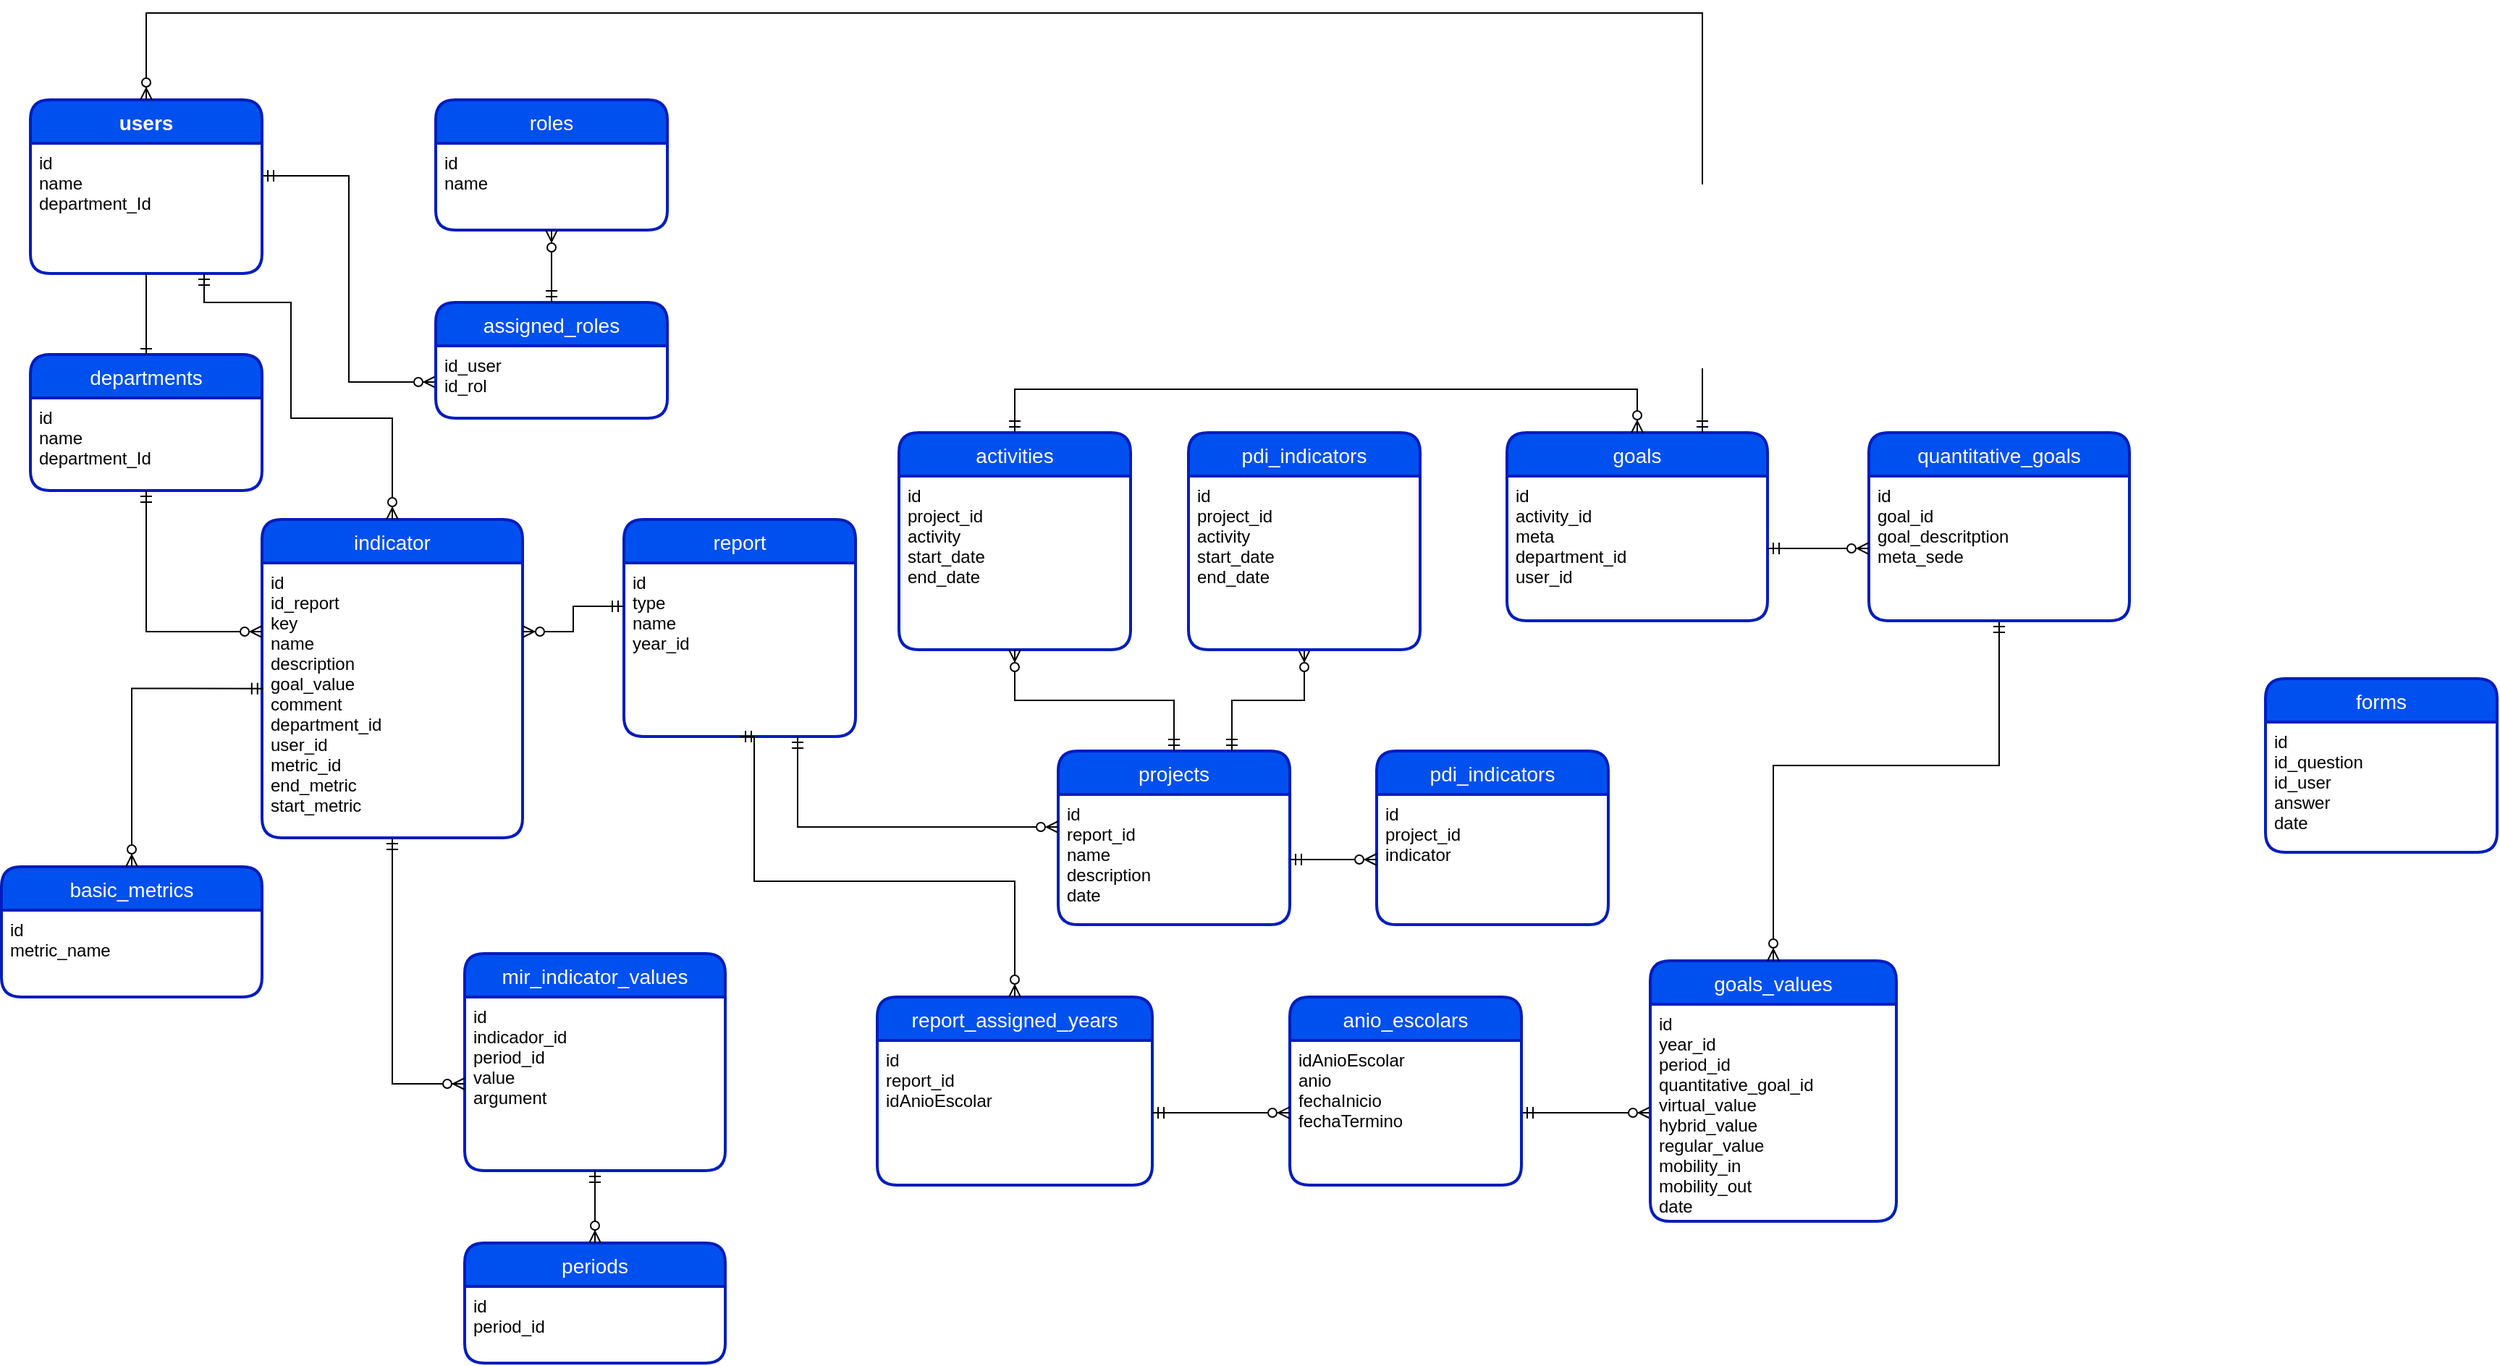 <mxfile version="20.2.7" type="github">
  <diagram id="QcaPB6LnQUTitkFD0ahE" name="Page-1">
    <mxGraphModel dx="2156" dy="973" grid="1" gridSize="10" guides="1" tooltips="1" connect="1" arrows="1" fold="1" page="1" pageScale="1" pageWidth="1169" pageHeight="1654" math="0" shadow="0">
      <root>
        <mxCell id="0" />
        <mxCell id="1" parent="0" />
        <mxCell id="jw_hAJAAaO-pH3MRC7mS-18" value="" style="edgeStyle=orthogonalEdgeStyle;fontSize=12;html=1;endArrow=ERzeroToMany;startArrow=ERmandOne;rounded=0;exitX=1;exitY=0.25;exitDx=0;exitDy=0;verticalAlign=bottom;labelPosition=center;verticalLabelPosition=top;align=center;entryX=0;entryY=0.5;entryDx=0;entryDy=0;" parent="1" source="jw_hAJAAaO-pH3MRC7mS-67" target="jw_hAJAAaO-pH3MRC7mS-74" edge="1">
          <mxGeometry width="100" height="100" relative="1" as="geometry">
            <mxPoint x="230" y="255" as="sourcePoint" />
            <mxPoint x="290" y="411" as="targetPoint" />
          </mxGeometry>
        </mxCell>
        <mxCell id="jw_hAJAAaO-pH3MRC7mS-66" value="users" style="swimlane;childLayout=stackLayout;horizontal=1;startSize=30;horizontalStack=0;rounded=1;fontSize=14;fontStyle=1;strokeWidth=2;resizeParent=0;resizeLast=1;shadow=0;dashed=0;align=center;fillColor=#0050ef;fontColor=#ffffff;strokeColor=#001DBC;" parent="1" vertex="1">
          <mxGeometry x="50" y="130" width="160" height="120" as="geometry" />
        </mxCell>
        <mxCell id="jw_hAJAAaO-pH3MRC7mS-67" value="id&#xa;name&#xa;department_Id" style="align=left;strokeColor=none;fillColor=none;spacingLeft=4;fontSize=12;verticalAlign=top;resizable=0;rotatable=0;part=1;" parent="jw_hAJAAaO-pH3MRC7mS-66" vertex="1">
          <mxGeometry y="30" width="160" height="90" as="geometry" />
        </mxCell>
        <mxCell id="jw_hAJAAaO-pH3MRC7mS-69" value="departments" style="swimlane;childLayout=stackLayout;horizontal=1;startSize=30;horizontalStack=0;rounded=1;fontSize=14;fontStyle=0;strokeWidth=2;resizeParent=0;resizeLast=1;shadow=0;dashed=0;align=center;fillColor=#0050ef;fontColor=#ffffff;strokeColor=#001DBC;" parent="1" vertex="1">
          <mxGeometry x="50" y="306" width="160" height="94" as="geometry" />
        </mxCell>
        <mxCell id="jw_hAJAAaO-pH3MRC7mS-70" value="id&#xa;name&#xa;department_Id" style="align=left;strokeColor=none;fillColor=none;spacingLeft=4;fontSize=12;verticalAlign=top;resizable=0;rotatable=0;part=1;" parent="jw_hAJAAaO-pH3MRC7mS-69" vertex="1">
          <mxGeometry y="30" width="160" height="64" as="geometry" />
        </mxCell>
        <mxCell id="jw_hAJAAaO-pH3MRC7mS-72" value="" style="fontSize=12;html=1;endArrow=ERone;endFill=1;rounded=0;exitX=0.5;exitY=1;exitDx=0;exitDy=0;entryX=0.5;entryY=0;entryDx=0;entryDy=0;" parent="1" source="jw_hAJAAaO-pH3MRC7mS-67" target="jw_hAJAAaO-pH3MRC7mS-69" edge="1">
          <mxGeometry width="100" height="100" relative="1" as="geometry">
            <mxPoint x="360" y="360" as="sourcePoint" />
            <mxPoint x="460" y="260" as="targetPoint" />
          </mxGeometry>
        </mxCell>
        <mxCell id="jw_hAJAAaO-pH3MRC7mS-73" value="assigned_roles" style="swimlane;childLayout=stackLayout;horizontal=1;startSize=30;horizontalStack=0;rounded=1;fontSize=14;fontStyle=0;strokeWidth=2;resizeParent=0;resizeLast=1;shadow=0;dashed=0;align=center;fillColor=#0050ef;fontColor=#ffffff;strokeColor=#001DBC;" parent="1" vertex="1">
          <mxGeometry x="330" y="270" width="160" height="80" as="geometry" />
        </mxCell>
        <mxCell id="jw_hAJAAaO-pH3MRC7mS-74" value="id_user&#xa;id_rol" style="align=left;strokeColor=none;fillColor=none;spacingLeft=4;fontSize=12;verticalAlign=top;resizable=0;rotatable=0;part=1;" parent="jw_hAJAAaO-pH3MRC7mS-73" vertex="1">
          <mxGeometry y="30" width="160" height="50" as="geometry" />
        </mxCell>
        <mxCell id="jw_hAJAAaO-pH3MRC7mS-75" value="roles" style="swimlane;childLayout=stackLayout;horizontal=1;startSize=30;horizontalStack=0;rounded=1;fontSize=14;fontStyle=0;strokeWidth=2;resizeParent=0;resizeLast=1;shadow=0;dashed=0;align=center;fillColor=#0050ef;fontColor=#ffffff;strokeColor=#001DBC;" parent="1" vertex="1">
          <mxGeometry x="330" y="130" width="160" height="90" as="geometry" />
        </mxCell>
        <mxCell id="jw_hAJAAaO-pH3MRC7mS-76" value="id&#xa;name" style="align=left;strokeColor=none;fillColor=none;spacingLeft=4;fontSize=12;verticalAlign=top;resizable=0;rotatable=0;part=1;" parent="jw_hAJAAaO-pH3MRC7mS-75" vertex="1">
          <mxGeometry y="30" width="160" height="60" as="geometry" />
        </mxCell>
        <mxCell id="jw_hAJAAaO-pH3MRC7mS-88" style="edgeStyle=none;rounded=0;orthogonalLoop=1;jettySize=auto;html=1;exitX=0.75;exitY=1;exitDx=0;exitDy=0;fontSize=12;" parent="jw_hAJAAaO-pH3MRC7mS-75" source="jw_hAJAAaO-pH3MRC7mS-76" target="jw_hAJAAaO-pH3MRC7mS-76" edge="1">
          <mxGeometry relative="1" as="geometry" />
        </mxCell>
        <mxCell id="jw_hAJAAaO-pH3MRC7mS-77" value="" style="fontSize=12;html=1;endArrow=ERzeroToMany;startArrow=ERmandOne;rounded=0;verticalAlign=bottom;labelPosition=center;verticalLabelPosition=top;align=center;entryX=0.5;entryY=1;entryDx=0;entryDy=0;exitX=0.5;exitY=0;exitDx=0;exitDy=0;" parent="1" source="jw_hAJAAaO-pH3MRC7mS-73" target="jw_hAJAAaO-pH3MRC7mS-76" edge="1">
          <mxGeometry width="100" height="100" relative="1" as="geometry">
            <mxPoint x="340" y="310" as="sourcePoint" />
            <mxPoint x="270" y="391" as="targetPoint" />
          </mxGeometry>
        </mxCell>
        <mxCell id="jw_hAJAAaO-pH3MRC7mS-86" value="report" style="swimlane;childLayout=stackLayout;horizontal=1;startSize=30;horizontalStack=0;rounded=1;fontSize=14;fontStyle=0;strokeWidth=2;resizeParent=0;resizeLast=1;shadow=0;dashed=0;align=center;fillColor=#0050ef;fontColor=#ffffff;strokeColor=#001DBC;" parent="1" vertex="1">
          <mxGeometry x="460" y="420" width="160" height="150" as="geometry">
            <mxRectangle x="520" y="250" width="80" height="30" as="alternateBounds" />
          </mxGeometry>
        </mxCell>
        <mxCell id="jw_hAJAAaO-pH3MRC7mS-87" value="id&#xa;type&#xa;name&#xa;year_id" style="align=left;strokeColor=none;fillColor=none;spacingLeft=4;fontSize=12;verticalAlign=top;resizable=0;rotatable=0;part=1;" parent="jw_hAJAAaO-pH3MRC7mS-86" vertex="1">
          <mxGeometry y="30" width="160" height="120" as="geometry" />
        </mxCell>
        <mxCell id="jw_hAJAAaO-pH3MRC7mS-94" value="indicator" style="swimlane;childLayout=stackLayout;horizontal=1;startSize=30;horizontalStack=0;rounded=1;fontSize=14;fontStyle=0;strokeWidth=2;resizeParent=0;resizeLast=1;shadow=0;dashed=0;align=center;fillColor=#0050ef;fontColor=#ffffff;strokeColor=#001DBC;" parent="1" vertex="1">
          <mxGeometry x="210" y="420" width="180" height="220" as="geometry">
            <mxRectangle x="520" y="250" width="80" height="30" as="alternateBounds" />
          </mxGeometry>
        </mxCell>
        <mxCell id="jw_hAJAAaO-pH3MRC7mS-95" value="id&#xa;id_report&#xa;key&#xa;name&#xa;description&#xa;goal_value&#xa;comment&#xa;department_id&#xa;user_id&#xa;metric_id&#xa;end_metric&#xa;start_metric" style="align=left;strokeColor=none;fillColor=none;spacingLeft=4;fontSize=12;verticalAlign=top;resizable=0;rotatable=0;part=1;" parent="jw_hAJAAaO-pH3MRC7mS-94" vertex="1">
          <mxGeometry y="30" width="180" height="190" as="geometry" />
        </mxCell>
        <mxCell id="jw_hAJAAaO-pH3MRC7mS-96" value="" style="fontSize=12;html=1;endArrow=ERzeroToMany;startArrow=ERmandOne;rounded=0;verticalAlign=bottom;labelPosition=center;verticalLabelPosition=top;align=center;entryX=0;entryY=0.25;entryDx=0;entryDy=0;exitX=0.5;exitY=1;exitDx=0;exitDy=0;edgeStyle=orthogonalEdgeStyle;" parent="1" source="jw_hAJAAaO-pH3MRC7mS-70" target="jw_hAJAAaO-pH3MRC7mS-95" edge="1">
          <mxGeometry width="100" height="100" relative="1" as="geometry">
            <mxPoint x="210" y="525" as="sourcePoint" />
            <mxPoint x="140" y="410" as="targetPoint" />
          </mxGeometry>
        </mxCell>
        <mxCell id="jw_hAJAAaO-pH3MRC7mS-97" value="mir_indicator_values" style="swimlane;childLayout=stackLayout;horizontal=1;startSize=30;horizontalStack=0;rounded=1;fontSize=14;fontStyle=0;strokeWidth=2;resizeParent=0;resizeLast=1;shadow=0;dashed=0;align=center;fillColor=#0050ef;fontColor=#ffffff;strokeColor=#001DBC;" parent="1" vertex="1">
          <mxGeometry x="350" y="720" width="180" height="150" as="geometry">
            <mxRectangle x="520" y="250" width="80" height="30" as="alternateBounds" />
          </mxGeometry>
        </mxCell>
        <mxCell id="jw_hAJAAaO-pH3MRC7mS-98" value="id&#xa;indicador_id&#xa;period_id&#xa;value&#xa;argument" style="align=left;strokeColor=none;fillColor=none;spacingLeft=4;fontSize=12;verticalAlign=top;resizable=0;rotatable=0;part=1;" parent="jw_hAJAAaO-pH3MRC7mS-97" vertex="1">
          <mxGeometry y="30" width="180" height="120" as="geometry" />
        </mxCell>
        <mxCell id="jw_hAJAAaO-pH3MRC7mS-100" value="" style="fontSize=12;html=1;endArrow=ERzeroToMany;startArrow=ERmandOne;rounded=0;verticalAlign=bottom;labelPosition=center;verticalLabelPosition=top;align=center;entryX=1;entryY=0.25;entryDx=0;entryDy=0;exitX=0;exitY=0.25;exitDx=0;exitDy=0;edgeStyle=orthogonalEdgeStyle;" parent="1" source="jw_hAJAAaO-pH3MRC7mS-87" target="jw_hAJAAaO-pH3MRC7mS-95" edge="1">
          <mxGeometry width="100" height="100" relative="1" as="geometry">
            <mxPoint x="660" y="503" as="sourcePoint" />
            <mxPoint x="610" y="509.5" as="targetPoint" />
          </mxGeometry>
        </mxCell>
        <mxCell id="mCT9RTZwNJDIby6djry6-6" value="" style="fontSize=12;html=1;endArrow=ERzeroToMany;startArrow=ERmandOne;rounded=0;verticalAlign=bottom;labelPosition=center;verticalLabelPosition=top;align=center;exitX=0.5;exitY=1;exitDx=0;exitDy=0;edgeStyle=orthogonalEdgeStyle;entryX=0;entryY=0.5;entryDx=0;entryDy=0;" parent="1" source="jw_hAJAAaO-pH3MRC7mS-95" target="jw_hAJAAaO-pH3MRC7mS-98" edge="1">
          <mxGeometry width="100" height="100" relative="1" as="geometry">
            <mxPoint x="760" y="580" as="sourcePoint" />
            <mxPoint x="710" y="710" as="targetPoint" />
          </mxGeometry>
        </mxCell>
        <mxCell id="DPSCRcqHnvEarZe6nph0-1" value="projects" style="swimlane;childLayout=stackLayout;horizontal=1;startSize=30;horizontalStack=0;rounded=1;fontSize=14;fontStyle=0;strokeWidth=2;resizeParent=0;resizeLast=1;shadow=0;dashed=0;align=center;fillColor=#0050ef;fontColor=#ffffff;strokeColor=#001DBC;" parent="1" vertex="1">
          <mxGeometry x="760" y="580" width="160" height="120" as="geometry">
            <mxRectangle x="760" y="570" width="80" height="30" as="alternateBounds" />
          </mxGeometry>
        </mxCell>
        <mxCell id="DPSCRcqHnvEarZe6nph0-2" value="id&#xa;report_id&#xa;name&#xa;description&#xa;date" style="align=left;strokeColor=none;fillColor=none;spacingLeft=4;fontSize=12;verticalAlign=top;resizable=0;rotatable=0;part=1;" parent="DPSCRcqHnvEarZe6nph0-1" vertex="1">
          <mxGeometry y="30" width="160" height="90" as="geometry" />
        </mxCell>
        <mxCell id="DPSCRcqHnvEarZe6nph0-3" value="" style="fontSize=12;html=1;endArrow=ERzeroToMany;startArrow=ERmandOne;rounded=0;verticalAlign=bottom;labelPosition=center;verticalLabelPosition=top;align=center;exitX=0.75;exitY=1;exitDx=0;exitDy=0;edgeStyle=orthogonalEdgeStyle;entryX=0;entryY=0.25;entryDx=0;entryDy=0;" parent="1" source="jw_hAJAAaO-pH3MRC7mS-87" target="DPSCRcqHnvEarZe6nph0-2" edge="1">
          <mxGeometry width="100" height="100" relative="1" as="geometry">
            <mxPoint x="760" y="580" as="sourcePoint" />
            <mxPoint x="710" y="710" as="targetPoint" />
          </mxGeometry>
        </mxCell>
        <mxCell id="DPSCRcqHnvEarZe6nph0-4" value="goals" style="swimlane;childLayout=stackLayout;horizontal=1;startSize=30;horizontalStack=0;rounded=1;fontSize=14;fontStyle=0;strokeWidth=2;resizeParent=0;resizeLast=1;shadow=0;dashed=0;align=center;fillColor=#0050ef;fontColor=#ffffff;strokeColor=#001DBC;" parent="1" vertex="1">
          <mxGeometry x="1070" y="360" width="180" height="130" as="geometry">
            <mxRectangle x="1020" y="540" width="80" height="30" as="alternateBounds" />
          </mxGeometry>
        </mxCell>
        <mxCell id="DPSCRcqHnvEarZe6nph0-5" value="id&#xa;activity_id&#xa;meta&#xa;department_id&#xa;user_id" style="align=left;strokeColor=none;fillColor=none;spacingLeft=4;fontSize=12;verticalAlign=top;resizable=0;rotatable=0;part=1;" parent="DPSCRcqHnvEarZe6nph0-4" vertex="1">
          <mxGeometry y="30" width="180" height="100" as="geometry" />
        </mxCell>
        <mxCell id="DPSCRcqHnvEarZe6nph0-7" value="" style="fontSize=12;html=1;endArrow=ERzeroToMany;startArrow=ERmandOne;rounded=0;verticalAlign=bottom;labelPosition=center;verticalLabelPosition=top;align=center;exitX=0.5;exitY=0;exitDx=0;exitDy=0;edgeStyle=orthogonalEdgeStyle;entryX=0.5;entryY=0;entryDx=0;entryDy=0;" parent="1" source="2HrJFKe_g68oK4oj_s-X-19" target="DPSCRcqHnvEarZe6nph0-4" edge="1">
          <mxGeometry width="100" height="100" relative="1" as="geometry">
            <mxPoint x="800" y="580" as="sourcePoint" />
            <mxPoint x="1140" y="630" as="targetPoint" />
            <Array as="points">
              <mxPoint x="730" y="330" />
              <mxPoint x="1160" y="330" />
            </Array>
          </mxGeometry>
        </mxCell>
        <mxCell id="DPSCRcqHnvEarZe6nph0-11" value="" style="fontSize=12;html=1;endArrow=ERzeroToMany;startArrow=ERmandOne;rounded=0;verticalAlign=bottom;labelPosition=center;verticalLabelPosition=top;align=center;edgeStyle=orthogonalEdgeStyle;entryX=0;entryY=0.5;entryDx=0;entryDy=0;exitX=1;exitY=0.5;exitDx=0;exitDy=0;" parent="1" source="2HrJFKe_g68oK4oj_s-X-15" target="DPSCRcqHnvEarZe6nph0-14" edge="1">
          <mxGeometry width="100" height="100" relative="1" as="geometry">
            <mxPoint x="1370" y="810" as="sourcePoint" />
            <mxPoint x="760" y="460" as="targetPoint" />
          </mxGeometry>
        </mxCell>
        <mxCell id="DPSCRcqHnvEarZe6nph0-13" value="goals_values" style="swimlane;childLayout=stackLayout;horizontal=1;startSize=30;horizontalStack=0;rounded=1;fontSize=14;fontStyle=0;strokeWidth=2;resizeParent=0;resizeLast=1;shadow=0;dashed=0;align=center;fillColor=#0050ef;fontColor=#ffffff;strokeColor=#001DBC;" parent="1" vertex="1">
          <mxGeometry x="1169" y="725" width="170" height="180" as="geometry">
            <mxRectangle x="520" y="250" width="80" height="30" as="alternateBounds" />
          </mxGeometry>
        </mxCell>
        <mxCell id="DPSCRcqHnvEarZe6nph0-14" value="id&#xa;year_id&#xa;period_id&#xa;quantitative_goal_id&#xa;virtual_value&#xa;hybrid_value&#xa;regular_value&#xa;mobility_in&#xa;mobility_out&#xa;date" style="align=left;strokeColor=none;fillColor=none;spacingLeft=4;fontSize=12;verticalAlign=top;resizable=0;rotatable=0;part=1;" parent="DPSCRcqHnvEarZe6nph0-13" vertex="1">
          <mxGeometry y="30" width="170" height="150" as="geometry" />
        </mxCell>
        <mxCell id="DPSCRcqHnvEarZe6nph0-17" value="" style="fontSize=12;html=1;endArrow=ERzeroToMany;startArrow=ERmandOne;rounded=0;verticalAlign=bottom;labelPosition=center;verticalLabelPosition=top;align=center;edgeStyle=orthogonalEdgeStyle;entryX=0.5;entryY=0;entryDx=0;entryDy=0;exitX=0.5;exitY=1;exitDx=0;exitDy=0;" parent="1" source="GLhLC1HvzNRk2lQsnGv8-18" target="DPSCRcqHnvEarZe6nph0-13" edge="1">
          <mxGeometry width="100" height="100" relative="1" as="geometry">
            <mxPoint x="1492" y="680" as="sourcePoint" />
            <mxPoint x="1392" y="1010" as="targetPoint" />
            <Array as="points">
              <mxPoint x="1410" y="590" />
            </Array>
          </mxGeometry>
        </mxCell>
        <mxCell id="2HrJFKe_g68oK4oj_s-X-3" value="periods" style="swimlane;childLayout=stackLayout;horizontal=1;startSize=30;horizontalStack=0;rounded=1;fontSize=14;fontStyle=0;strokeWidth=2;resizeParent=0;resizeLast=1;shadow=0;dashed=0;align=center;fillColor=#0050ef;fontColor=#ffffff;strokeColor=#001DBC;" parent="1" vertex="1">
          <mxGeometry x="350" y="920" width="180" height="83" as="geometry">
            <mxRectangle x="520" y="250" width="80" height="30" as="alternateBounds" />
          </mxGeometry>
        </mxCell>
        <mxCell id="2HrJFKe_g68oK4oj_s-X-4" value="id&#xa;period_id" style="align=left;strokeColor=none;fillColor=none;spacingLeft=4;fontSize=12;verticalAlign=top;resizable=0;rotatable=0;part=1;" parent="2HrJFKe_g68oK4oj_s-X-3" vertex="1">
          <mxGeometry y="30" width="180" height="53" as="geometry" />
        </mxCell>
        <mxCell id="2HrJFKe_g68oK4oj_s-X-6" value="" style="fontSize=12;html=1;endArrow=ERzeroToMany;startArrow=ERmandOne;rounded=0;verticalAlign=bottom;labelPosition=center;verticalLabelPosition=top;align=center;exitX=0.5;exitY=1;exitDx=0;exitDy=0;edgeStyle=orthogonalEdgeStyle;entryX=0.5;entryY=0;entryDx=0;entryDy=0;" parent="1" source="jw_hAJAAaO-pH3MRC7mS-98" target="2HrJFKe_g68oK4oj_s-X-3" edge="1">
          <mxGeometry width="100" height="100" relative="1" as="geometry">
            <mxPoint x="310" y="580" as="sourcePoint" />
            <mxPoint x="440" y="840" as="targetPoint" />
          </mxGeometry>
        </mxCell>
        <mxCell id="2HrJFKe_g68oK4oj_s-X-8" value="report_assigned_years" style="swimlane;childLayout=stackLayout;horizontal=1;startSize=30;horizontalStack=0;rounded=1;fontSize=14;fontStyle=0;strokeWidth=2;resizeParent=0;resizeLast=1;shadow=0;dashed=0;align=center;fillColor=#0050ef;fontColor=#ffffff;strokeColor=#001DBC;" parent="1" vertex="1">
          <mxGeometry x="635" y="750" width="190" height="130" as="geometry">
            <mxRectangle x="520" y="250" width="80" height="30" as="alternateBounds" />
          </mxGeometry>
        </mxCell>
        <mxCell id="2HrJFKe_g68oK4oj_s-X-9" value="id&#xa;report_id&#xa;idAnioEscolar" style="align=left;strokeColor=none;fillColor=none;spacingLeft=4;fontSize=12;verticalAlign=top;resizable=0;rotatable=0;part=1;" parent="2HrJFKe_g68oK4oj_s-X-8" vertex="1">
          <mxGeometry y="30" width="190" height="100" as="geometry" />
        </mxCell>
        <mxCell id="2HrJFKe_g68oK4oj_s-X-12" value="" style="fontSize=12;html=1;endArrow=ERzeroToMany;startArrow=ERmandOne;rounded=0;verticalAlign=bottom;labelPosition=center;verticalLabelPosition=top;align=center;edgeStyle=orthogonalEdgeStyle;entryX=0.5;entryY=0;entryDx=0;entryDy=0;exitX=0.5;exitY=1;exitDx=0;exitDy=0;" parent="1" source="jw_hAJAAaO-pH3MRC7mS-87" target="2HrJFKe_g68oK4oj_s-X-8" edge="1">
          <mxGeometry width="100" height="100" relative="1" as="geometry">
            <mxPoint x="490" y="790" as="sourcePoint" />
            <mxPoint x="450" y="837" as="targetPoint" />
            <Array as="points">
              <mxPoint x="550" y="670" />
              <mxPoint x="730" y="670" />
            </Array>
          </mxGeometry>
        </mxCell>
        <mxCell id="2HrJFKe_g68oK4oj_s-X-14" value="anio_escolars" style="swimlane;childLayout=stackLayout;horizontal=1;startSize=30;horizontalStack=0;rounded=1;fontSize=14;fontStyle=0;strokeWidth=2;resizeParent=0;resizeLast=1;shadow=0;dashed=0;align=center;fillColor=#0050ef;fontColor=#ffffff;strokeColor=#001DBC;" parent="1" vertex="1">
          <mxGeometry x="920" y="750" width="160" height="130" as="geometry">
            <mxRectangle x="520" y="250" width="80" height="30" as="alternateBounds" />
          </mxGeometry>
        </mxCell>
        <mxCell id="2HrJFKe_g68oK4oj_s-X-15" value="idAnioEscolar&#xa;anio&#xa;fechaInicio&#xa;fechaTermino" style="align=left;strokeColor=none;fillColor=none;spacingLeft=4;fontSize=12;verticalAlign=top;resizable=0;rotatable=0;part=1;" parent="2HrJFKe_g68oK4oj_s-X-14" vertex="1">
          <mxGeometry y="30" width="160" height="100" as="geometry" />
        </mxCell>
        <mxCell id="2HrJFKe_g68oK4oj_s-X-17" value="" style="fontSize=12;html=1;endArrow=ERzeroToMany;startArrow=ERmandOne;rounded=0;verticalAlign=bottom;labelPosition=center;verticalLabelPosition=top;align=center;edgeStyle=orthogonalEdgeStyle;entryX=0;entryY=0.5;entryDx=0;entryDy=0;exitX=1;exitY=0.5;exitDx=0;exitDy=0;" parent="1" source="2HrJFKe_g68oK4oj_s-X-9" target="2HrJFKe_g68oK4oj_s-X-15" edge="1">
          <mxGeometry width="100" height="100" relative="1" as="geometry">
            <mxPoint x="770" y="840" as="sourcePoint" />
            <mxPoint x="790" y="857" as="targetPoint" />
            <Array as="points">
              <mxPoint x="890" y="830" />
              <mxPoint x="890" y="830" />
            </Array>
          </mxGeometry>
        </mxCell>
        <mxCell id="2HrJFKe_g68oK4oj_s-X-19" value="activities" style="swimlane;childLayout=stackLayout;horizontal=1;startSize=30;horizontalStack=0;rounded=1;fontSize=14;fontStyle=0;strokeWidth=2;resizeParent=0;resizeLast=1;shadow=0;dashed=0;align=center;fillColor=#0050ef;fontColor=#ffffff;strokeColor=#001DBC;" parent="1" vertex="1">
          <mxGeometry x="650" y="360" width="160" height="150" as="geometry">
            <mxRectangle x="520" y="250" width="80" height="30" as="alternateBounds" />
          </mxGeometry>
        </mxCell>
        <mxCell id="2HrJFKe_g68oK4oj_s-X-20" value="id&#xa;project_id&#xa;activity&#xa;start_date&#xa;end_date" style="align=left;strokeColor=none;fillColor=none;spacingLeft=4;fontSize=12;verticalAlign=top;resizable=0;rotatable=0;part=1;" parent="2HrJFKe_g68oK4oj_s-X-19" vertex="1">
          <mxGeometry y="30" width="160" height="120" as="geometry" />
        </mxCell>
        <mxCell id="2HrJFKe_g68oK4oj_s-X-23" value="" style="fontSize=12;html=1;endArrow=ERzeroToMany;startArrow=ERmandOne;rounded=0;verticalAlign=bottom;labelPosition=center;verticalLabelPosition=top;align=center;exitX=0.5;exitY=0;exitDx=0;exitDy=0;edgeStyle=orthogonalEdgeStyle;entryX=0.5;entryY=1;entryDx=0;entryDy=0;" parent="1" source="DPSCRcqHnvEarZe6nph0-1" target="2HrJFKe_g68oK4oj_s-X-20" edge="1">
          <mxGeometry width="100" height="100" relative="1" as="geometry">
            <mxPoint x="930" y="640" as="sourcePoint" />
            <mxPoint x="1030" y="640" as="targetPoint" />
          </mxGeometry>
        </mxCell>
        <mxCell id="2HrJFKe_g68oK4oj_s-X-25" value="" style="fontSize=12;html=1;endArrow=ERzeroToMany;startArrow=ERmandOne;rounded=0;verticalAlign=bottom;labelPosition=center;verticalLabelPosition=top;align=center;exitX=0.75;exitY=0;exitDx=0;exitDy=0;edgeStyle=orthogonalEdgeStyle;entryX=0.5;entryY=1;entryDx=0;entryDy=0;" parent="1" source="DPSCRcqHnvEarZe6nph0-1" target="2HrJFKe_g68oK4oj_s-X-27" edge="1">
          <mxGeometry width="100" height="100" relative="1" as="geometry">
            <mxPoint x="850" y="580" as="sourcePoint" />
            <mxPoint x="940" y="500" as="targetPoint" />
          </mxGeometry>
        </mxCell>
        <mxCell id="2HrJFKe_g68oK4oj_s-X-26" value="pdi_indicators" style="swimlane;childLayout=stackLayout;horizontal=1;startSize=30;horizontalStack=0;rounded=1;fontSize=14;fontStyle=0;strokeWidth=2;resizeParent=0;resizeLast=1;shadow=0;dashed=0;align=center;fillColor=#0050ef;fontColor=#ffffff;strokeColor=#001DBC;" parent="1" vertex="1">
          <mxGeometry x="850" y="360" width="160" height="150" as="geometry">
            <mxRectangle x="520" y="250" width="80" height="30" as="alternateBounds" />
          </mxGeometry>
        </mxCell>
        <mxCell id="2HrJFKe_g68oK4oj_s-X-27" value="id&#xa;project_id&#xa;activity&#xa;start_date&#xa;end_date" style="align=left;strokeColor=none;fillColor=none;spacingLeft=4;fontSize=12;verticalAlign=top;resizable=0;rotatable=0;part=1;" parent="2HrJFKe_g68oK4oj_s-X-26" vertex="1">
          <mxGeometry y="30" width="160" height="120" as="geometry" />
        </mxCell>
        <mxCell id="GLhLC1HvzNRk2lQsnGv8-8" value="forms" style="swimlane;childLayout=stackLayout;horizontal=1;startSize=30;horizontalStack=0;rounded=1;fontSize=14;fontStyle=0;strokeWidth=2;resizeParent=0;resizeLast=1;shadow=0;dashed=0;align=center;fillColor=#0050ef;fontColor=#ffffff;strokeColor=#001DBC;" vertex="1" parent="1">
          <mxGeometry x="1594" y="530" width="160" height="120" as="geometry">
            <mxRectangle x="520" y="250" width="80" height="30" as="alternateBounds" />
          </mxGeometry>
        </mxCell>
        <mxCell id="GLhLC1HvzNRk2lQsnGv8-9" value="id&#xa;id_question&#xa;id_user&#xa;answer&#xa;date" style="align=left;strokeColor=none;fillColor=none;spacingLeft=4;fontSize=12;verticalAlign=top;resizable=0;rotatable=0;part=1;" vertex="1" parent="GLhLC1HvzNRk2lQsnGv8-8">
          <mxGeometry y="30" width="160" height="90" as="geometry" />
        </mxCell>
        <mxCell id="GLhLC1HvzNRk2lQsnGv8-10" value="pdi_indicators" style="swimlane;childLayout=stackLayout;horizontal=1;startSize=30;horizontalStack=0;rounded=1;fontSize=14;fontStyle=0;strokeWidth=2;resizeParent=0;resizeLast=1;shadow=0;dashed=0;align=center;fillColor=#0050ef;fontColor=#ffffff;strokeColor=#001DBC;" vertex="1" parent="1">
          <mxGeometry x="980" y="580" width="160" height="120" as="geometry">
            <mxRectangle x="520" y="250" width="80" height="30" as="alternateBounds" />
          </mxGeometry>
        </mxCell>
        <mxCell id="GLhLC1HvzNRk2lQsnGv8-11" value="id&#xa;project_id&#xa;indicator" style="align=left;strokeColor=none;fillColor=none;spacingLeft=4;fontSize=12;verticalAlign=top;resizable=0;rotatable=0;part=1;" vertex="1" parent="GLhLC1HvzNRk2lQsnGv8-10">
          <mxGeometry y="30" width="160" height="90" as="geometry" />
        </mxCell>
        <mxCell id="GLhLC1HvzNRk2lQsnGv8-14" value="" style="fontSize=12;html=1;endArrow=ERzeroToMany;startArrow=ERmandOne;rounded=0;verticalAlign=bottom;labelPosition=center;verticalLabelPosition=top;align=center;edgeStyle=orthogonalEdgeStyle;exitX=1;exitY=0.5;exitDx=0;exitDy=0;entryX=0;entryY=0.5;entryDx=0;entryDy=0;" edge="1" parent="1" source="DPSCRcqHnvEarZe6nph0-2" target="GLhLC1HvzNRk2lQsnGv8-11">
          <mxGeometry width="100" height="100" relative="1" as="geometry">
            <mxPoint x="1000.0" y="835" as="sourcePoint" />
            <mxPoint x="970" y="655" as="targetPoint" />
            <Array as="points">
              <mxPoint x="950" y="655" />
              <mxPoint x="950" y="655" />
            </Array>
          </mxGeometry>
        </mxCell>
        <mxCell id="GLhLC1HvzNRk2lQsnGv8-17" value="quantitative_goals" style="swimlane;childLayout=stackLayout;horizontal=1;startSize=30;horizontalStack=0;rounded=1;fontSize=14;fontStyle=0;strokeWidth=2;resizeParent=0;resizeLast=1;shadow=0;dashed=0;align=center;fillColor=#0050ef;fontColor=#ffffff;strokeColor=#001DBC;" vertex="1" parent="1">
          <mxGeometry x="1320" y="360" width="180" height="130" as="geometry">
            <mxRectangle x="1020" y="540" width="80" height="30" as="alternateBounds" />
          </mxGeometry>
        </mxCell>
        <mxCell id="GLhLC1HvzNRk2lQsnGv8-18" value="id&#xa;goal_id&#xa;goal_descritption&#xa;meta_sede&#xa;" style="align=left;strokeColor=none;fillColor=none;spacingLeft=4;fontSize=12;verticalAlign=top;resizable=0;rotatable=0;part=1;" vertex="1" parent="GLhLC1HvzNRk2lQsnGv8-17">
          <mxGeometry y="30" width="180" height="100" as="geometry" />
        </mxCell>
        <mxCell id="GLhLC1HvzNRk2lQsnGv8-20" value="" style="fontSize=12;html=1;endArrow=ERzeroToMany;startArrow=ERmandOne;rounded=0;verticalAlign=bottom;labelPosition=center;verticalLabelPosition=top;align=center;edgeStyle=orthogonalEdgeStyle;entryX=0;entryY=0.5;entryDx=0;entryDy=0;exitX=1;exitY=0.5;exitDx=0;exitDy=0;" edge="1" parent="1" source="DPSCRcqHnvEarZe6nph0-5" target="GLhLC1HvzNRk2lQsnGv8-18">
          <mxGeometry width="100" height="100" relative="1" as="geometry">
            <mxPoint x="1170" y="500.0" as="sourcePoint" />
            <mxPoint x="1170" y="550.0" as="targetPoint" />
            <Array as="points" />
          </mxGeometry>
        </mxCell>
        <mxCell id="GLhLC1HvzNRk2lQsnGv8-22" value="" style="fontSize=12;html=1;endArrow=ERzeroToMany;startArrow=ERmandOne;rounded=0;verticalAlign=bottom;labelPosition=center;verticalLabelPosition=top;align=center;entryX=0.5;entryY=0;entryDx=0;entryDy=0;exitX=0.75;exitY=0;exitDx=0;exitDy=0;edgeStyle=orthogonalEdgeStyle;" edge="1" parent="1" source="DPSCRcqHnvEarZe6nph0-4" target="jw_hAJAAaO-pH3MRC7mS-66">
          <mxGeometry width="100" height="100" relative="1" as="geometry">
            <mxPoint x="420" y="280" as="sourcePoint" />
            <mxPoint x="420" y="230" as="targetPoint" />
            <Array as="points">
              <mxPoint x="1205" y="70" />
              <mxPoint x="130" y="70" />
            </Array>
          </mxGeometry>
        </mxCell>
        <mxCell id="GLhLC1HvzNRk2lQsnGv8-24" value="basic_metrics" style="swimlane;childLayout=stackLayout;horizontal=1;startSize=30;horizontalStack=0;rounded=1;fontSize=14;fontStyle=0;strokeWidth=2;resizeParent=0;resizeLast=1;shadow=0;dashed=0;align=center;fillColor=#0050ef;fontColor=#ffffff;strokeColor=#001DBC;" vertex="1" parent="1">
          <mxGeometry x="30" y="660" width="180" height="90" as="geometry">
            <mxRectangle x="520" y="250" width="80" height="30" as="alternateBounds" />
          </mxGeometry>
        </mxCell>
        <mxCell id="GLhLC1HvzNRk2lQsnGv8-25" value="id&#xa;metric_name" style="align=left;strokeColor=none;fillColor=none;spacingLeft=4;fontSize=12;verticalAlign=top;resizable=0;rotatable=0;part=1;" vertex="1" parent="GLhLC1HvzNRk2lQsnGv8-24">
          <mxGeometry y="30" width="180" height="60" as="geometry" />
        </mxCell>
        <mxCell id="GLhLC1HvzNRk2lQsnGv8-26" value="" style="fontSize=12;html=1;endArrow=ERzeroToMany;startArrow=ERmandOne;rounded=0;verticalAlign=bottom;labelPosition=center;verticalLabelPosition=top;align=center;exitX=0.005;exitY=0.457;exitDx=0;exitDy=0;edgeStyle=orthogonalEdgeStyle;entryX=0.5;entryY=0;entryDx=0;entryDy=0;exitPerimeter=0;" edge="1" parent="1" source="jw_hAJAAaO-pH3MRC7mS-95" target="GLhLC1HvzNRk2lQsnGv8-24">
          <mxGeometry width="100" height="100" relative="1" as="geometry">
            <mxPoint x="310" y="650.0" as="sourcePoint" />
            <mxPoint x="360" y="820.0" as="targetPoint" />
          </mxGeometry>
        </mxCell>
        <mxCell id="GLhLC1HvzNRk2lQsnGv8-28" value="" style="edgeStyle=orthogonalEdgeStyle;fontSize=12;html=1;endArrow=ERzeroToMany;startArrow=ERmandOne;rounded=0;exitX=0.75;exitY=1;exitDx=0;exitDy=0;verticalAlign=bottom;labelPosition=center;verticalLabelPosition=top;align=center;entryX=0.5;entryY=0;entryDx=0;entryDy=0;" edge="1" parent="1" source="jw_hAJAAaO-pH3MRC7mS-67" target="jw_hAJAAaO-pH3MRC7mS-94">
          <mxGeometry width="100" height="100" relative="1" as="geometry">
            <mxPoint x="220" y="192.5" as="sourcePoint" />
            <mxPoint x="340" y="335" as="targetPoint" />
            <Array as="points">
              <mxPoint x="170" y="270" />
              <mxPoint x="230" y="270" />
              <mxPoint x="230" y="350" />
              <mxPoint x="300" y="350" />
            </Array>
          </mxGeometry>
        </mxCell>
      </root>
    </mxGraphModel>
  </diagram>
</mxfile>
